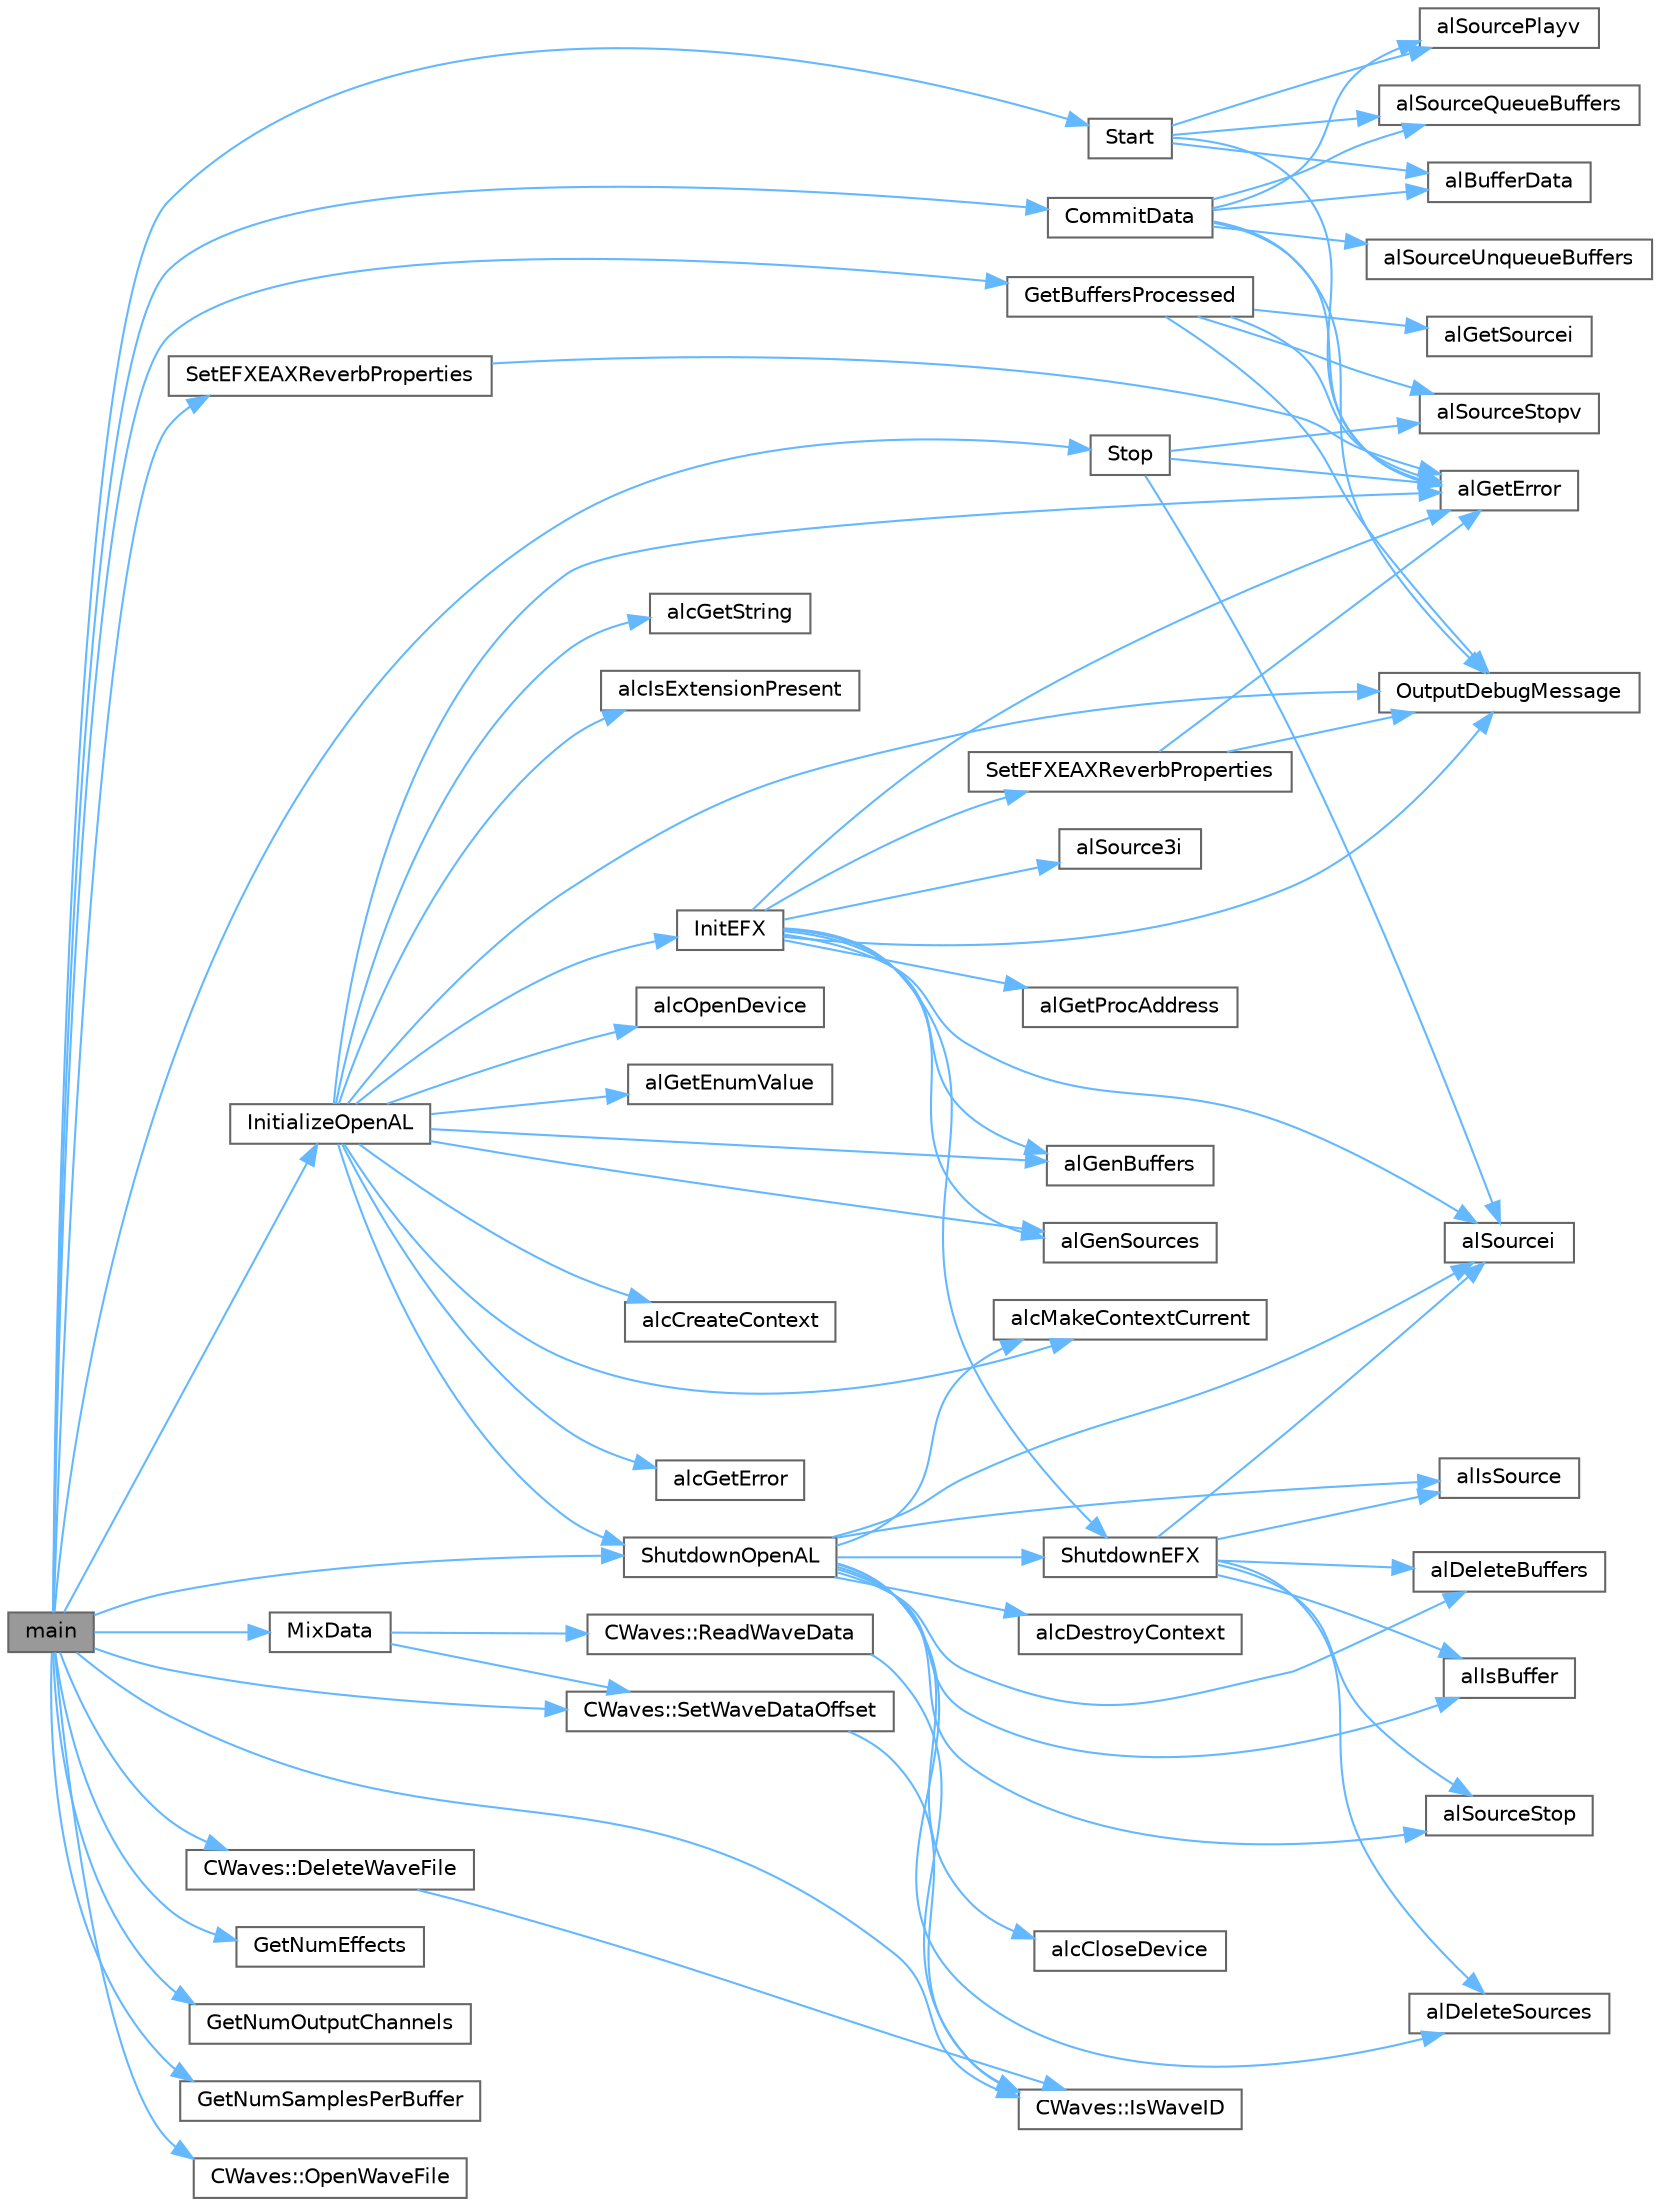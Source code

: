 digraph "main"
{
 // LATEX_PDF_SIZE
  bgcolor="transparent";
  edge [fontname=Helvetica,fontsize=10,labelfontname=Helvetica,labelfontsize=10];
  node [fontname=Helvetica,fontsize=10,shape=box,height=0.2,width=0.4];
  rankdir="LR";
  Node1 [id="Node000001",label="main",height=0.2,width=0.4,color="gray40", fillcolor="grey60", style="filled", fontcolor="black",tooltip=" "];
  Node1 -> Node2 [id="edge1_Node000001_Node000002",color="steelblue1",style="solid",tooltip=" "];
  Node2 [id="Node000002",label="CommitData",height=0.2,width=0.4,color="grey40", fillcolor="white", style="filled",URL="$_a_l_output_8cpp.html#ae5ad8b3a1dc42676e27903915b2d93bf",tooltip=" "];
  Node2 -> Node3 [id="edge2_Node000002_Node000003",color="steelblue1",style="solid",tooltip=" "];
  Node3 [id="Node000003",label="alBufferData",height=0.2,width=0.4,color="grey40", fillcolor="white", style="filled",URL="$al_8h.html#a3720fc4a5dee4093aabe1b102335dae7",tooltip=" "];
  Node2 -> Node4 [id="edge3_Node000002_Node000004",color="steelblue1",style="solid",tooltip=" "];
  Node4 [id="Node000004",label="alGetError",height=0.2,width=0.4,color="grey40", fillcolor="white", style="filled",URL="$al_8h.html#a4186472fc50616acf52fd0b41232e044",tooltip=" "];
  Node2 -> Node5 [id="edge4_Node000002_Node000005",color="steelblue1",style="solid",tooltip=" "];
  Node5 [id="Node000005",label="alSourcePlayv",height=0.2,width=0.4,color="grey40", fillcolor="white", style="filled",URL="$al_8h.html#a803573dd3901d82f84126840eeca7f0c",tooltip=" "];
  Node2 -> Node6 [id="edge5_Node000002_Node000006",color="steelblue1",style="solid",tooltip=" "];
  Node6 [id="Node000006",label="alSourceQueueBuffers",height=0.2,width=0.4,color="grey40", fillcolor="white", style="filled",URL="$al_8h.html#af6239bc4ba2faedeb54a5ffd5917b405",tooltip=" "];
  Node2 -> Node7 [id="edge6_Node000002_Node000007",color="steelblue1",style="solid",tooltip=" "];
  Node7 [id="Node000007",label="alSourceUnqueueBuffers",height=0.2,width=0.4,color="grey40", fillcolor="white", style="filled",URL="$al_8h.html#a69aef56ec1b141152e7068f51d900549",tooltip=" "];
  Node2 -> Node8 [id="edge7_Node000002_Node000008",color="steelblue1",style="solid",tooltip=" "];
  Node8 [id="Node000008",label="OutputDebugMessage",height=0.2,width=0.4,color="grey40", fillcolor="white", style="filled",URL="$_a_l_output_8cpp.html#ac8187a9064b7f32141563ab857ed2830",tooltip=" "];
  Node1 -> Node9 [id="edge8_Node000001_Node000009",color="steelblue1",style="solid",tooltip=" "];
  Node9 [id="Node000009",label="CWaves::DeleteWaveFile",height=0.2,width=0.4,color="grey40", fillcolor="white", style="filled",URL="$class_c_waves.html#a9af3ea27a4f1b8d8bfb2fbe0d3ee0519",tooltip=" "];
  Node9 -> Node10 [id="edge9_Node000009_Node000010",color="steelblue1",style="solid",tooltip=" "];
  Node10 [id="Node000010",label="CWaves::IsWaveID",height=0.2,width=0.4,color="grey40", fillcolor="white", style="filled",URL="$class_c_waves.html#ade2c151bd6dd0113bbd5e48a0034fa5d",tooltip=" "];
  Node1 -> Node11 [id="edge10_Node000001_Node000011",color="steelblue1",style="solid",tooltip=" "];
  Node11 [id="Node000011",label="GetBuffersProcessed",height=0.2,width=0.4,color="grey40", fillcolor="white", style="filled",URL="$_a_l_output_8cpp.html#a1a99b6afe810964f1a22a9fa8e93f667",tooltip=" "];
  Node11 -> Node4 [id="edge11_Node000011_Node000004",color="steelblue1",style="solid",tooltip=" "];
  Node11 -> Node12 [id="edge12_Node000011_Node000012",color="steelblue1",style="solid",tooltip=" "];
  Node12 [id="Node000012",label="alGetSourcei",height=0.2,width=0.4,color="grey40", fillcolor="white", style="filled",URL="$al_8h.html#aab80ac4aad68b84363658bf498913c91",tooltip=" "];
  Node11 -> Node13 [id="edge13_Node000011_Node000013",color="steelblue1",style="solid",tooltip=" "];
  Node13 [id="Node000013",label="alSourceStopv",height=0.2,width=0.4,color="grey40", fillcolor="white", style="filled",URL="$al_8h.html#ae5232738ce98ba009812ee45d04fd2f2",tooltip=" "];
  Node11 -> Node8 [id="edge14_Node000011_Node000008",color="steelblue1",style="solid",tooltip=" "];
  Node1 -> Node14 [id="edge15_Node000001_Node000014",color="steelblue1",style="solid",tooltip=" "];
  Node14 [id="Node000014",label="GetNumEffects",height=0.2,width=0.4,color="grey40", fillcolor="white", style="filled",URL="$_a_l_output_8cpp.html#a8cf2fe416f891386dc4100ca4e5fca77",tooltip=" "];
  Node1 -> Node15 [id="edge16_Node000001_Node000015",color="steelblue1",style="solid",tooltip=" "];
  Node15 [id="Node000015",label="GetNumOutputChannels",height=0.2,width=0.4,color="grey40", fillcolor="white", style="filled",URL="$_a_l_output_8cpp.html#a5138576da79fa45c3dac7c5d14f0ee69",tooltip=" "];
  Node1 -> Node16 [id="edge17_Node000001_Node000016",color="steelblue1",style="solid",tooltip=" "];
  Node16 [id="Node000016",label="GetNumSamplesPerBuffer",height=0.2,width=0.4,color="grey40", fillcolor="white", style="filled",URL="$_a_l_output_8cpp.html#a8761542f64b2c2c25312efdd3d347c51",tooltip=" "];
  Node1 -> Node17 [id="edge18_Node000001_Node000017",color="steelblue1",style="solid",tooltip=" "];
  Node17 [id="Node000017",label="InitializeOpenAL",height=0.2,width=0.4,color="grey40", fillcolor="white", style="filled",URL="$_a_l_output_8cpp.html#a4940ccc3c84c118228759a0dcefc4362",tooltip=" "];
  Node17 -> Node18 [id="edge19_Node000017_Node000018",color="steelblue1",style="solid",tooltip=" "];
  Node18 [id="Node000018",label="alcCreateContext",height=0.2,width=0.4,color="grey40", fillcolor="white", style="filled",URL="$alc_8h.html#a7acf007c19f53a637f81893bce168973",tooltip=" "];
  Node17 -> Node19 [id="edge20_Node000017_Node000019",color="steelblue1",style="solid",tooltip=" "];
  Node19 [id="Node000019",label="alcGetError",height=0.2,width=0.4,color="grey40", fillcolor="white", style="filled",URL="$alc_8h.html#ad340df39f8ec24048a9a20f083c63b73",tooltip=" "];
  Node17 -> Node20 [id="edge21_Node000017_Node000020",color="steelblue1",style="solid",tooltip=" "];
  Node20 [id="Node000020",label="alcGetString",height=0.2,width=0.4,color="grey40", fillcolor="white", style="filled",URL="$alc_8h.html#aafd360b94c6abec5eebb4e70f56ad96c",tooltip=" "];
  Node17 -> Node21 [id="edge22_Node000017_Node000021",color="steelblue1",style="solid",tooltip=" "];
  Node21 [id="Node000021",label="alcIsExtensionPresent",height=0.2,width=0.4,color="grey40", fillcolor="white", style="filled",URL="$alc_8h.html#a604cec73d2f4acd2d3ba939ac40eed0c",tooltip=" "];
  Node17 -> Node22 [id="edge23_Node000017_Node000022",color="steelblue1",style="solid",tooltip=" "];
  Node22 [id="Node000022",label="alcMakeContextCurrent",height=0.2,width=0.4,color="grey40", fillcolor="white", style="filled",URL="$alc_8h.html#a8ece422dd6634d2388190beb9693f86d",tooltip=" "];
  Node17 -> Node23 [id="edge24_Node000017_Node000023",color="steelblue1",style="solid",tooltip=" "];
  Node23 [id="Node000023",label="alcOpenDevice",height=0.2,width=0.4,color="grey40", fillcolor="white", style="filled",URL="$alc_8h.html#a7352f083bedebecb4483b0f1a10f89b8",tooltip=" "];
  Node17 -> Node24 [id="edge25_Node000017_Node000024",color="steelblue1",style="solid",tooltip=" "];
  Node24 [id="Node000024",label="alGenBuffers",height=0.2,width=0.4,color="grey40", fillcolor="white", style="filled",URL="$al_8h.html#afd2b03b38eb7ae35d0518ecc3f004d9f",tooltip=" "];
  Node17 -> Node25 [id="edge26_Node000017_Node000025",color="steelblue1",style="solid",tooltip=" "];
  Node25 [id="Node000025",label="alGenSources",height=0.2,width=0.4,color="grey40", fillcolor="white", style="filled",URL="$al_8h.html#af220f665740bf8a54797e210cf551dfe",tooltip=" "];
  Node17 -> Node26 [id="edge27_Node000017_Node000026",color="steelblue1",style="solid",tooltip=" "];
  Node26 [id="Node000026",label="alGetEnumValue",height=0.2,width=0.4,color="grey40", fillcolor="white", style="filled",URL="$al_8h.html#ac2d8746a9a24355746d07a940bae8d39",tooltip=" "];
  Node17 -> Node4 [id="edge28_Node000017_Node000004",color="steelblue1",style="solid",tooltip=" "];
  Node17 -> Node27 [id="edge29_Node000017_Node000027",color="steelblue1",style="solid",tooltip=" "];
  Node27 [id="Node000027",label="InitEFX",height=0.2,width=0.4,color="grey40", fillcolor="white", style="filled",URL="$_a_l_output_8cpp.html#a0b16e54ca0f3de27a9732ae391e793bb",tooltip=" "];
  Node27 -> Node24 [id="edge30_Node000027_Node000024",color="steelblue1",style="solid",tooltip=" "];
  Node27 -> Node25 [id="edge31_Node000027_Node000025",color="steelblue1",style="solid",tooltip=" "];
  Node27 -> Node4 [id="edge32_Node000027_Node000004",color="steelblue1",style="solid",tooltip=" "];
  Node27 -> Node28 [id="edge33_Node000027_Node000028",color="steelblue1",style="solid",tooltip=" "];
  Node28 [id="Node000028",label="alGetProcAddress",height=0.2,width=0.4,color="grey40", fillcolor="white", style="filled",URL="$al_8h.html#ab87e4cac1f6efed4496341cf87d9db60",tooltip=" "];
  Node27 -> Node29 [id="edge34_Node000027_Node000029",color="steelblue1",style="solid",tooltip=" "];
  Node29 [id="Node000029",label="alSource3i",height=0.2,width=0.4,color="grey40", fillcolor="white", style="filled",URL="$al_8h.html#acd6501b94307a24d391e6dca73232d02",tooltip=" "];
  Node27 -> Node30 [id="edge35_Node000027_Node000030",color="steelblue1",style="solid",tooltip=" "];
  Node30 [id="Node000030",label="alSourcei",height=0.2,width=0.4,color="grey40", fillcolor="white", style="filled",URL="$al_8h.html#a1038b6ae22848913c76e73a14a849338",tooltip=" "];
  Node27 -> Node8 [id="edge36_Node000027_Node000008",color="steelblue1",style="solid",tooltip=" "];
  Node27 -> Node31 [id="edge37_Node000027_Node000031",color="steelblue1",style="solid",tooltip=" "];
  Node31 [id="Node000031",label="SetEFXEAXReverbProperties",height=0.2,width=0.4,color="grey40", fillcolor="white", style="filled",URL="$_a_l_output_8cpp.html#a5db5d95a5d225ba240dedaf727dfc11d",tooltip=" "];
  Node31 -> Node4 [id="edge38_Node000031_Node000004",color="steelblue1",style="solid",tooltip=" "];
  Node31 -> Node8 [id="edge39_Node000031_Node000008",color="steelblue1",style="solid",tooltip=" "];
  Node27 -> Node32 [id="edge40_Node000027_Node000032",color="steelblue1",style="solid",tooltip=" "];
  Node32 [id="Node000032",label="ShutdownEFX",height=0.2,width=0.4,color="grey40", fillcolor="white", style="filled",URL="$_a_l_output_8cpp.html#a3fd22b54383c2c141405f996652e8187",tooltip=" "];
  Node32 -> Node33 [id="edge41_Node000032_Node000033",color="steelblue1",style="solid",tooltip=" "];
  Node33 [id="Node000033",label="alDeleteBuffers",height=0.2,width=0.4,color="grey40", fillcolor="white", style="filled",URL="$al_8h.html#ab376e80e2404ae2611798d7f007871ef",tooltip=" "];
  Node32 -> Node34 [id="edge42_Node000032_Node000034",color="steelblue1",style="solid",tooltip=" "];
  Node34 [id="Node000034",label="alDeleteSources",height=0.2,width=0.4,color="grey40", fillcolor="white", style="filled",URL="$al_8h.html#af2f5e685ee38a2c49e149797e8c2e86e",tooltip=" "];
  Node32 -> Node35 [id="edge43_Node000032_Node000035",color="steelblue1",style="solid",tooltip=" "];
  Node35 [id="Node000035",label="alIsBuffer",height=0.2,width=0.4,color="grey40", fillcolor="white", style="filled",URL="$al_8h.html#ac0536cb93f43e4b67dee55586162c59c",tooltip=" "];
  Node32 -> Node36 [id="edge44_Node000032_Node000036",color="steelblue1",style="solid",tooltip=" "];
  Node36 [id="Node000036",label="alIsSource",height=0.2,width=0.4,color="grey40", fillcolor="white", style="filled",URL="$al_8h.html#a1c5950827572ff4f13007b576b002f65",tooltip=" "];
  Node32 -> Node30 [id="edge45_Node000032_Node000030",color="steelblue1",style="solid",tooltip=" "];
  Node32 -> Node37 [id="edge46_Node000032_Node000037",color="steelblue1",style="solid",tooltip=" "];
  Node37 [id="Node000037",label="alSourceStop",height=0.2,width=0.4,color="grey40", fillcolor="white", style="filled",URL="$al_8h.html#aa5ac516caadd0d377bd52c0db10bedcd",tooltip=" "];
  Node17 -> Node8 [id="edge47_Node000017_Node000008",color="steelblue1",style="solid",tooltip=" "];
  Node17 -> Node38 [id="edge48_Node000017_Node000038",color="steelblue1",style="solid",tooltip=" "];
  Node38 [id="Node000038",label="ShutdownOpenAL",height=0.2,width=0.4,color="grey40", fillcolor="white", style="filled",URL="$_a_l_output_8cpp.html#a6c3192ae80b5b6e78a116bc7fa3384e2",tooltip=" "];
  Node38 -> Node39 [id="edge49_Node000038_Node000039",color="steelblue1",style="solid",tooltip=" "];
  Node39 [id="Node000039",label="alcCloseDevice",height=0.2,width=0.4,color="grey40", fillcolor="white", style="filled",URL="$alc_8h.html#aa8a289916ea5f2a5db8415b8c0b877b3",tooltip=" "];
  Node38 -> Node40 [id="edge50_Node000038_Node000040",color="steelblue1",style="solid",tooltip=" "];
  Node40 [id="Node000040",label="alcDestroyContext",height=0.2,width=0.4,color="grey40", fillcolor="white", style="filled",URL="$alc_8h.html#a41682484927dfa1d17a8167ddc39b03c",tooltip=" "];
  Node38 -> Node22 [id="edge51_Node000038_Node000022",color="steelblue1",style="solid",tooltip=" "];
  Node38 -> Node33 [id="edge52_Node000038_Node000033",color="steelblue1",style="solid",tooltip=" "];
  Node38 -> Node34 [id="edge53_Node000038_Node000034",color="steelblue1",style="solid",tooltip=" "];
  Node38 -> Node35 [id="edge54_Node000038_Node000035",color="steelblue1",style="solid",tooltip=" "];
  Node38 -> Node36 [id="edge55_Node000038_Node000036",color="steelblue1",style="solid",tooltip=" "];
  Node38 -> Node30 [id="edge56_Node000038_Node000030",color="steelblue1",style="solid",tooltip=" "];
  Node38 -> Node37 [id="edge57_Node000038_Node000037",color="steelblue1",style="solid",tooltip=" "];
  Node38 -> Node32 [id="edge58_Node000038_Node000032",color="steelblue1",style="solid",tooltip=" "];
  Node1 -> Node10 [id="edge59_Node000001_Node000010",color="steelblue1",style="solid",tooltip=" "];
  Node1 -> Node41 [id="edge60_Node000001_Node000041",color="steelblue1",style="solid",tooltip=" "];
  Node41 [id="Node000041",label="MixData",height=0.2,width=0.4,color="grey40", fillcolor="white", style="filled",URL="$main_8cpp.html#ac5e41a3f39a9267587df659e1dddfdc1",tooltip=" "];
  Node41 -> Node42 [id="edge61_Node000041_Node000042",color="steelblue1",style="solid",tooltip=" "];
  Node42 [id="Node000042",label="CWaves::ReadWaveData",height=0.2,width=0.4,color="grey40", fillcolor="white", style="filled",URL="$class_c_waves.html#aee9f92e9d35e6155fd383a34a95b480a",tooltip=" "];
  Node42 -> Node10 [id="edge62_Node000042_Node000010",color="steelblue1",style="solid",tooltip=" "];
  Node41 -> Node43 [id="edge63_Node000041_Node000043",color="steelblue1",style="solid",tooltip=" "];
  Node43 [id="Node000043",label="CWaves::SetWaveDataOffset",height=0.2,width=0.4,color="grey40", fillcolor="white", style="filled",URL="$class_c_waves.html#ae810545259a7ac689906019892cb8b7f",tooltip=" "];
  Node43 -> Node10 [id="edge64_Node000043_Node000010",color="steelblue1",style="solid",tooltip=" "];
  Node1 -> Node44 [id="edge65_Node000001_Node000044",color="steelblue1",style="solid",tooltip=" "];
  Node44 [id="Node000044",label="CWaves::OpenWaveFile",height=0.2,width=0.4,color="grey40", fillcolor="white", style="filled",URL="$class_c_waves.html#a5a1e2a7c6f6286951e29b4a93b5e318e",tooltip=" "];
  Node1 -> Node45 [id="edge66_Node000001_Node000045",color="steelblue1",style="solid",tooltip=" "];
  Node45 [id="Node000045",label="SetEFXEAXReverbProperties",height=0.2,width=0.4,color="grey40", fillcolor="white", style="filled",URL="$_e_f_x_reverb_8cpp.html#afe5a565a9e7eb6374bde1a7458bd1703",tooltip=" "];
  Node45 -> Node4 [id="edge67_Node000045_Node000004",color="steelblue1",style="solid",tooltip=" "];
  Node1 -> Node43 [id="edge68_Node000001_Node000043",color="steelblue1",style="solid",tooltip=" "];
  Node1 -> Node38 [id="edge69_Node000001_Node000038",color="steelblue1",style="solid",tooltip=" "];
  Node1 -> Node46 [id="edge70_Node000001_Node000046",color="steelblue1",style="solid",tooltip=" "];
  Node46 [id="Node000046",label="Start",height=0.2,width=0.4,color="grey40", fillcolor="white", style="filled",URL="$_a_l_output_8cpp.html#aa70efaa4751ac6d5d54dce88fe725e0a",tooltip=" "];
  Node46 -> Node3 [id="edge71_Node000046_Node000003",color="steelblue1",style="solid",tooltip=" "];
  Node46 -> Node4 [id="edge72_Node000046_Node000004",color="steelblue1",style="solid",tooltip=" "];
  Node46 -> Node5 [id="edge73_Node000046_Node000005",color="steelblue1",style="solid",tooltip=" "];
  Node46 -> Node6 [id="edge74_Node000046_Node000006",color="steelblue1",style="solid",tooltip=" "];
  Node1 -> Node47 [id="edge75_Node000001_Node000047",color="steelblue1",style="solid",tooltip=" "];
  Node47 [id="Node000047",label="Stop",height=0.2,width=0.4,color="grey40", fillcolor="white", style="filled",URL="$_a_l_output_8cpp.html#a7d498b13dc60fe7d0ba25025182d53fd",tooltip=" "];
  Node47 -> Node4 [id="edge76_Node000047_Node000004",color="steelblue1",style="solid",tooltip=" "];
  Node47 -> Node30 [id="edge77_Node000047_Node000030",color="steelblue1",style="solid",tooltip=" "];
  Node47 -> Node13 [id="edge78_Node000047_Node000013",color="steelblue1",style="solid",tooltip=" "];
}
